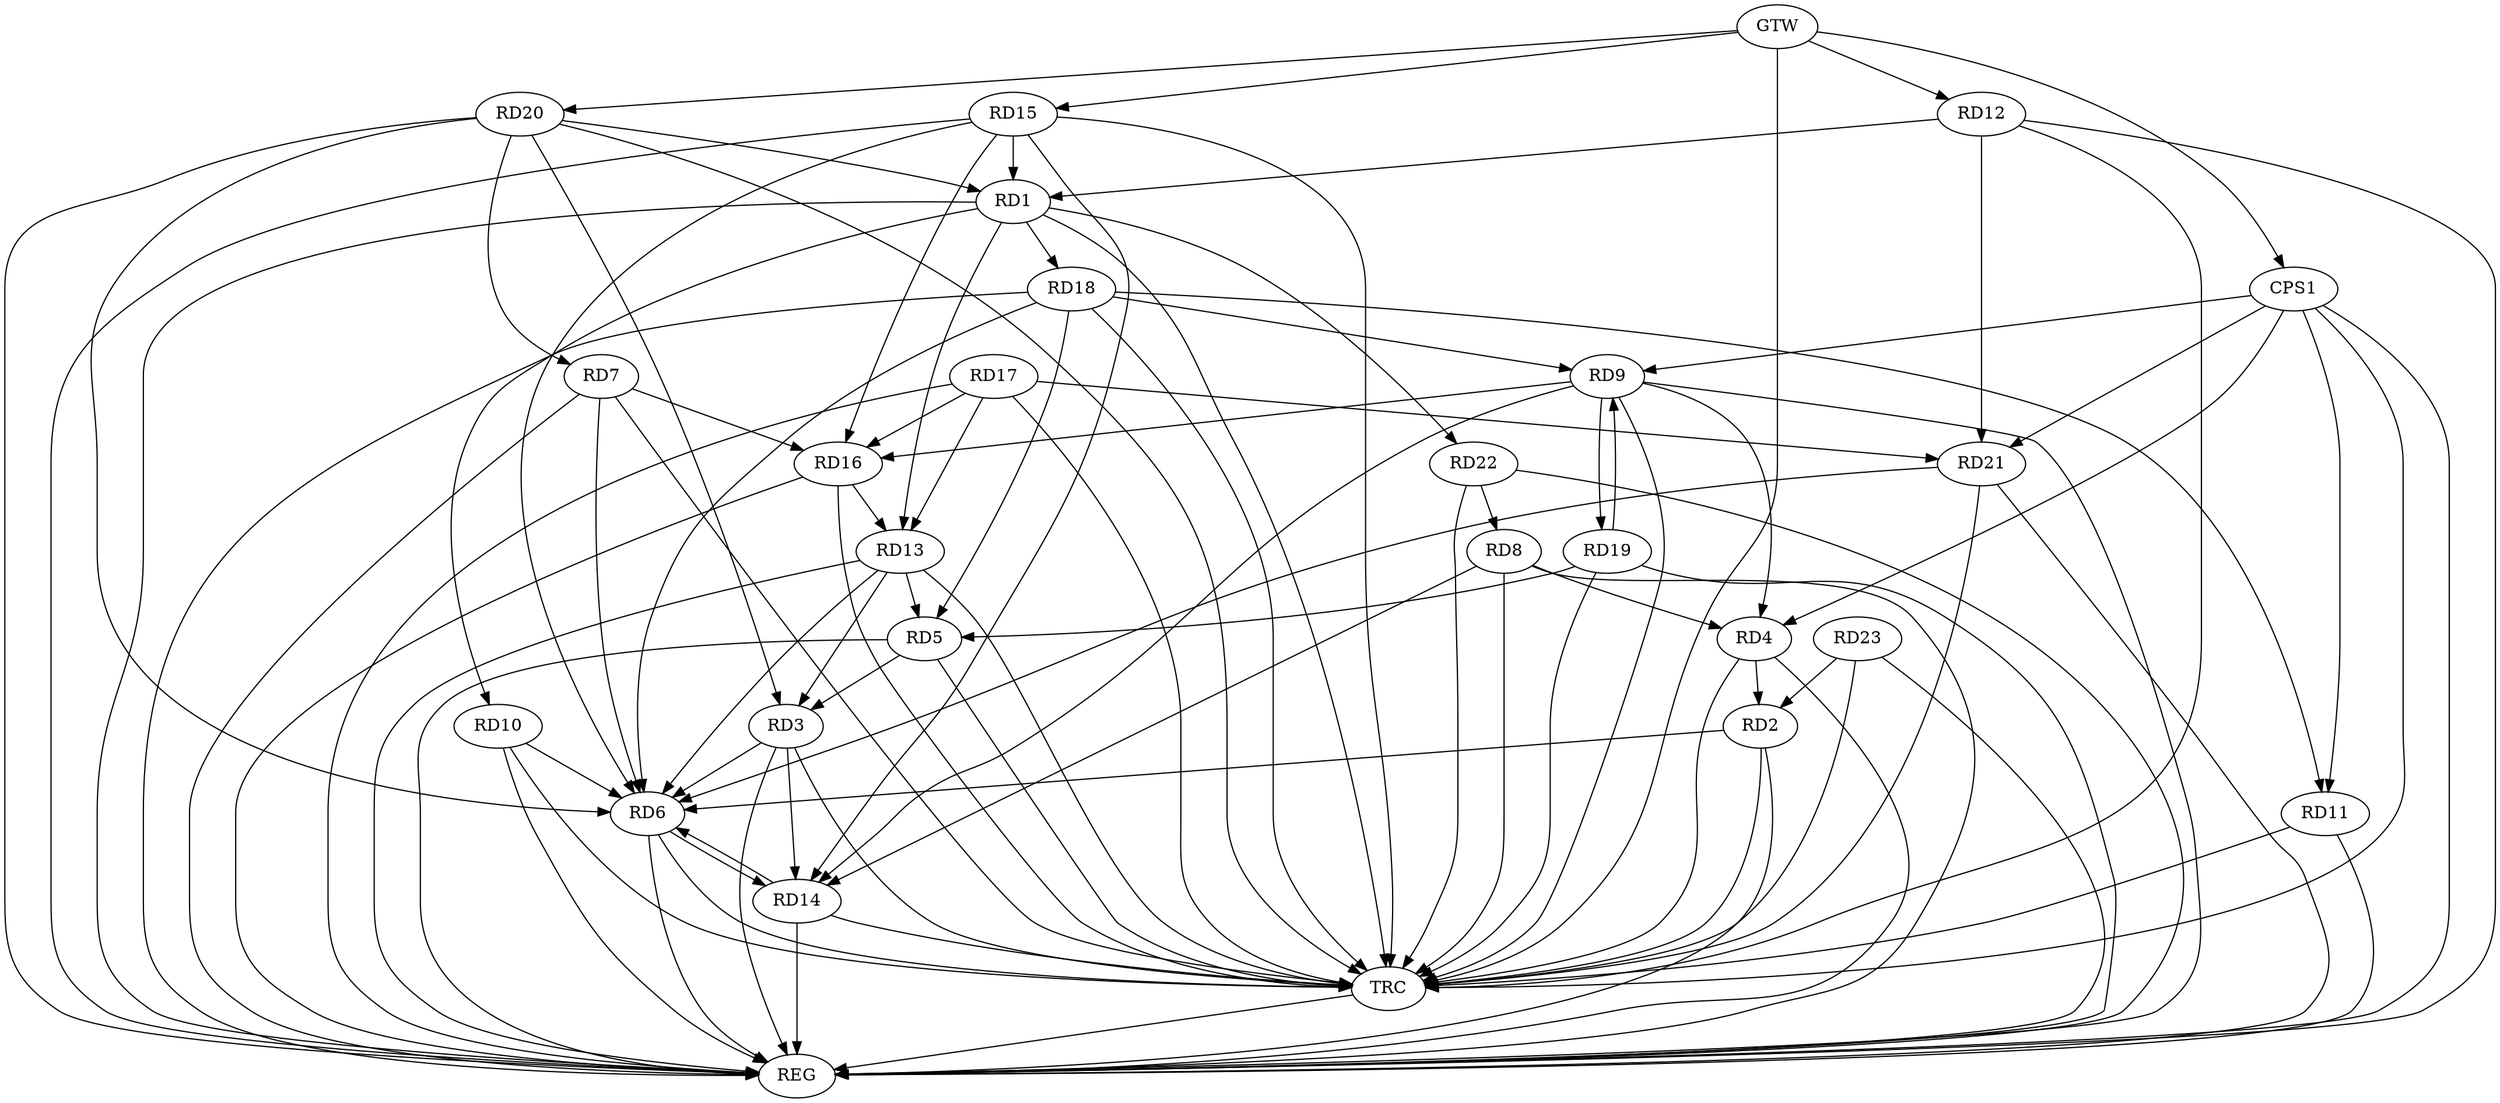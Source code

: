 strict digraph G {
  RD1 [ label="RD1" ];
  RD2 [ label="RD2" ];
  RD3 [ label="RD3" ];
  RD4 [ label="RD4" ];
  RD5 [ label="RD5" ];
  RD6 [ label="RD6" ];
  RD7 [ label="RD7" ];
  RD8 [ label="RD8" ];
  RD9 [ label="RD9" ];
  RD10 [ label="RD10" ];
  RD11 [ label="RD11" ];
  RD12 [ label="RD12" ];
  RD13 [ label="RD13" ];
  RD14 [ label="RD14" ];
  RD15 [ label="RD15" ];
  RD16 [ label="RD16" ];
  RD17 [ label="RD17" ];
  RD18 [ label="RD18" ];
  RD19 [ label="RD19" ];
  RD20 [ label="RD20" ];
  RD21 [ label="RD21" ];
  RD22 [ label="RD22" ];
  RD23 [ label="RD23" ];
  CPS1 [ label="CPS1" ];
  GTW [ label="GTW" ];
  REG [ label="REG" ];
  TRC [ label="TRC" ];
  RD1 -> RD10;
  RD12 -> RD1;
  RD1 -> RD13;
  RD15 -> RD1;
  RD1 -> RD18;
  RD20 -> RD1;
  RD1 -> RD22;
  RD4 -> RD2;
  RD23 -> RD2;
  RD5 -> RD3;
  RD3 -> RD6;
  RD13 -> RD3;
  RD3 -> RD14;
  RD20 -> RD3;
  RD8 -> RD4;
  RD9 -> RD4;
  RD13 -> RD5;
  RD18 -> RD5;
  RD19 -> RD5;
  RD7 -> RD6;
  RD10 -> RD6;
  RD6 -> RD14;
  RD14 -> RD6;
  RD20 -> RD6;
  RD7 -> RD16;
  RD20 -> RD7;
  RD8 -> RD14;
  RD22 -> RD8;
  RD9 -> RD14;
  RD9 -> RD16;
  RD18 -> RD9;
  RD9 -> RD19;
  RD19 -> RD9;
  RD18 -> RD11;
  RD12 -> RD21;
  RD16 -> RD13;
  RD17 -> RD13;
  RD15 -> RD14;
  RD15 -> RD16;
  RD17 -> RD16;
  RD17 -> RD21;
  CPS1 -> RD11;
  CPS1 -> RD21;
  CPS1 -> RD9;
  CPS1 -> RD4;
  GTW -> RD12;
  GTW -> RD15;
  GTW -> RD20;
  GTW -> CPS1;
  RD1 -> REG;
  RD2 -> REG;
  RD3 -> REG;
  RD4 -> REG;
  RD5 -> REG;
  RD6 -> REG;
  RD7 -> REG;
  RD8 -> REG;
  RD9 -> REG;
  RD10 -> REG;
  RD11 -> REG;
  RD12 -> REG;
  RD13 -> REG;
  RD14 -> REG;
  RD15 -> REG;
  RD16 -> REG;
  RD17 -> REG;
  RD18 -> REG;
  RD19 -> REG;
  RD20 -> REG;
  RD21 -> REG;
  RD22 -> REG;
  RD23 -> REG;
  CPS1 -> REG;
  RD1 -> TRC;
  RD2 -> TRC;
  RD3 -> TRC;
  RD4 -> TRC;
  RD5 -> TRC;
  RD6 -> TRC;
  RD7 -> TRC;
  RD8 -> TRC;
  RD9 -> TRC;
  RD10 -> TRC;
  RD11 -> TRC;
  RD12 -> TRC;
  RD13 -> TRC;
  RD14 -> TRC;
  RD15 -> TRC;
  RD16 -> TRC;
  RD17 -> TRC;
  RD18 -> TRC;
  RD19 -> TRC;
  RD20 -> TRC;
  RD21 -> TRC;
  RD22 -> TRC;
  RD23 -> TRC;
  CPS1 -> TRC;
  GTW -> TRC;
  TRC -> REG;
  RD15 -> RD6;
  RD21 -> RD6;
  RD2 -> RD6;
  RD18 -> RD6;
  RD13 -> RD6;
}
